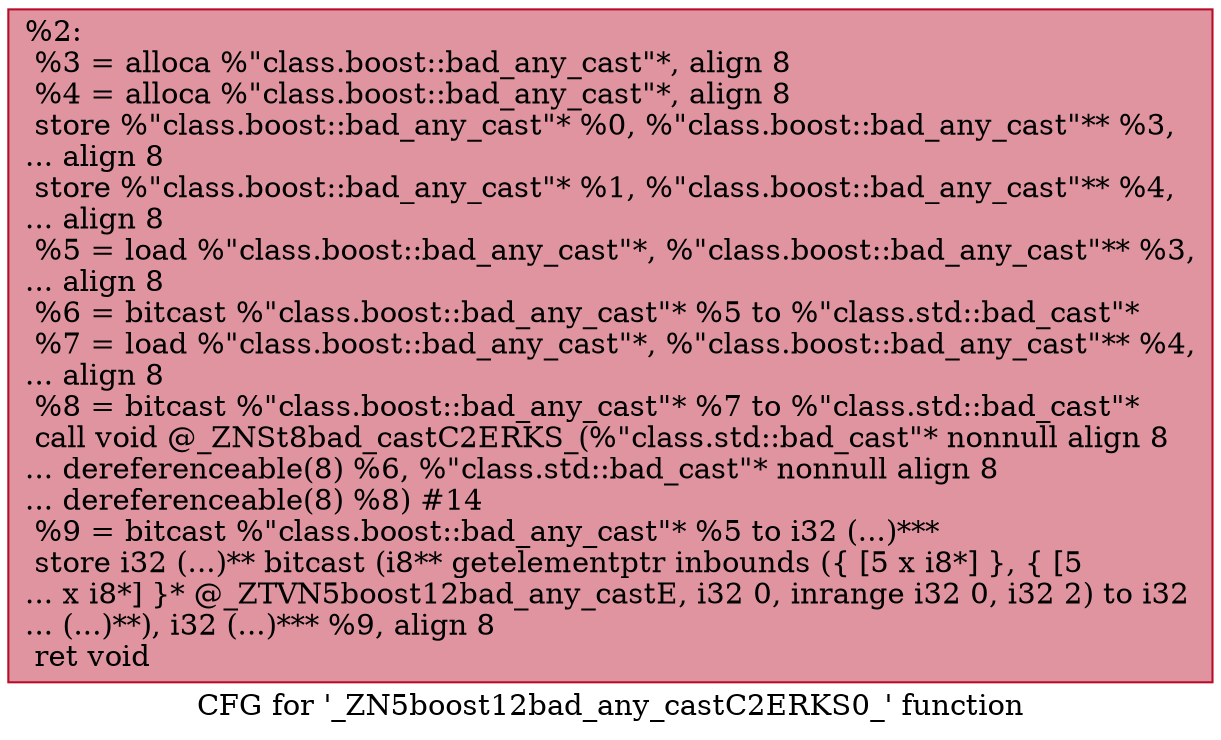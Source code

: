 digraph "CFG for '_ZN5boost12bad_any_castC2ERKS0_' function" {
	label="CFG for '_ZN5boost12bad_any_castC2ERKS0_' function";

	Node0x55aa9bb96df0 [shape=record,color="#b70d28ff", style=filled, fillcolor="#b70d2870",label="{%2:\l  %3 = alloca %\"class.boost::bad_any_cast\"*, align 8\l  %4 = alloca %\"class.boost::bad_any_cast\"*, align 8\l  store %\"class.boost::bad_any_cast\"* %0, %\"class.boost::bad_any_cast\"** %3,\l... align 8\l  store %\"class.boost::bad_any_cast\"* %1, %\"class.boost::bad_any_cast\"** %4,\l... align 8\l  %5 = load %\"class.boost::bad_any_cast\"*, %\"class.boost::bad_any_cast\"** %3,\l... align 8\l  %6 = bitcast %\"class.boost::bad_any_cast\"* %5 to %\"class.std::bad_cast\"*\l  %7 = load %\"class.boost::bad_any_cast\"*, %\"class.boost::bad_any_cast\"** %4,\l... align 8\l  %8 = bitcast %\"class.boost::bad_any_cast\"* %7 to %\"class.std::bad_cast\"*\l  call void @_ZNSt8bad_castC2ERKS_(%\"class.std::bad_cast\"* nonnull align 8\l... dereferenceable(8) %6, %\"class.std::bad_cast\"* nonnull align 8\l... dereferenceable(8) %8) #14\l  %9 = bitcast %\"class.boost::bad_any_cast\"* %5 to i32 (...)***\l  store i32 (...)** bitcast (i8** getelementptr inbounds (\{ [5 x i8*] \}, \{ [5\l... x i8*] \}* @_ZTVN5boost12bad_any_castE, i32 0, inrange i32 0, i32 2) to i32\l... (...)**), i32 (...)*** %9, align 8\l  ret void\l}"];
}
